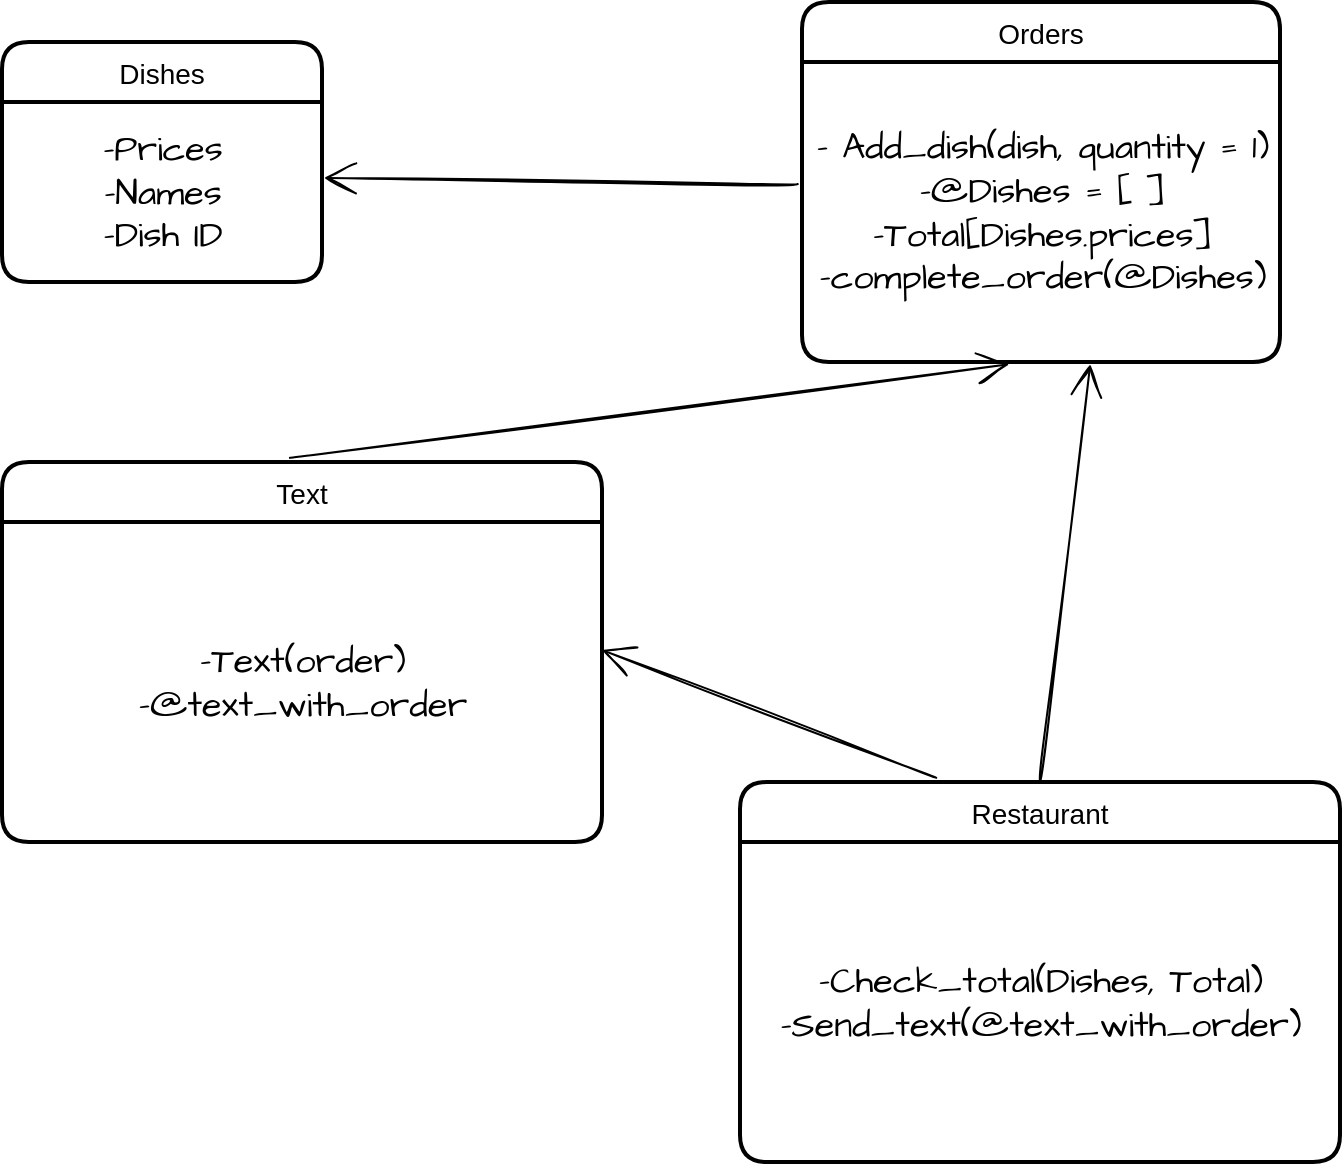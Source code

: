 <mxfile version="15.3.5" type="github"><diagram id="7goNbdXUd2WCJwzhgK1Z" name="Page-1"><mxGraphModel dx="1113" dy="1164" grid="1" gridSize="10" guides="1" tooltips="1" connect="1" arrows="1" fold="1" page="1" pageScale="1" pageWidth="827" pageHeight="1169" math="0" shadow="0"><root><mxCell id="0"/><mxCell id="1" parent="0"/><mxCell id="PWlcWitjziCFwbdDP-pY-1" value="Orders" style="swimlane;childLayout=stackLayout;horizontal=1;startSize=30;horizontalStack=0;rounded=1;fontSize=14;fontStyle=0;strokeWidth=2;resizeParent=0;resizeLast=1;shadow=0;dashed=0;align=center;hachureGap=4;pointerEvents=0;" parent="1" vertex="1"><mxGeometry x="460" y="120" width="239" height="180" as="geometry"/></mxCell><mxCell id="JLCvKj9RbaMuWFraMXtx-5" value="- Add_dish(dish, quantity = 1)&lt;br&gt;-@Dishes = [ ]&lt;br&gt;-Total[Dishes.prices]&lt;br&gt;-complete_order(@Dishes)" style="text;html=1;align=center;verticalAlign=middle;resizable=0;points=[];autosize=1;strokeColor=none;fillColor=none;sketch=1;hachureGap=4;pointerEvents=0;fontFamily=Architects Daughter;fontSource=https%3A%2F%2Ffonts.googleapis.com%2Fcss%3Ffamily%3DArchitects%2BDaughter;fontSize=18;" vertex="1" parent="PWlcWitjziCFwbdDP-pY-1"><mxGeometry y="30" width="239" height="150" as="geometry"/></mxCell><mxCell id="PWlcWitjziCFwbdDP-pY-3" value="Dishes" style="swimlane;childLayout=stackLayout;horizontal=1;startSize=30;horizontalStack=0;rounded=1;fontSize=14;fontStyle=0;strokeWidth=2;resizeParent=0;resizeLast=1;shadow=0;dashed=0;align=center;hachureGap=4;pointerEvents=0;" parent="1" vertex="1"><mxGeometry x="60" y="140" width="160" height="120" as="geometry"/></mxCell><mxCell id="JLCvKj9RbaMuWFraMXtx-3" value="-Prices&lt;br&gt;-Names&lt;br&gt;-Dish ID" style="text;html=1;align=center;verticalAlign=middle;resizable=0;points=[];autosize=1;strokeColor=none;fillColor=none;sketch=1;hachureGap=4;pointerEvents=0;fontFamily=Architects Daughter;fontSource=https%3A%2F%2Ffonts.googleapis.com%2Fcss%3Ffamily%3DArchitects%2BDaughter;fontSize=18;" vertex="1" parent="PWlcWitjziCFwbdDP-pY-3"><mxGeometry y="30" width="160" height="90" as="geometry"/></mxCell><mxCell id="JLCvKj9RbaMuWFraMXtx-1" value="Text" style="swimlane;childLayout=stackLayout;horizontal=1;startSize=30;horizontalStack=0;rounded=1;fontSize=14;fontStyle=0;strokeWidth=2;resizeParent=0;resizeLast=1;shadow=0;dashed=0;align=center;hachureGap=4;pointerEvents=0;" vertex="1" parent="1"><mxGeometry x="60" y="350" width="300" height="190" as="geometry"/></mxCell><mxCell id="JLCvKj9RbaMuWFraMXtx-4" value="-Text(order)&lt;br&gt;-@text_with_order&lt;br&gt;" style="text;html=1;align=center;verticalAlign=middle;resizable=0;points=[];autosize=1;strokeColor=none;sketch=1;hachureGap=4;pointerEvents=0;fontFamily=Architects Daughter;fontSource=https%3A%2F%2Ffonts.googleapis.com%2Fcss%3Ffamily%3DArchitects%2BDaughter;fontSize=18;" vertex="1" parent="JLCvKj9RbaMuWFraMXtx-1"><mxGeometry y="30" width="300" height="160" as="geometry"/></mxCell><mxCell id="JLCvKj9RbaMuWFraMXtx-14" value="" style="edgeStyle=none;orthogonalLoop=1;jettySize=auto;html=1;endArrow=open;sourcePerimeterSpacing=8;targetPerimeterSpacing=8;fontSize=16;sketch=1;curved=1;rounded=0;fontFamily=Architects Daughter;fontSource=https%3A%2F%2Ffonts.googleapis.com%2Fcss%3Ffamily%3DArchitects%2BDaughter;startSize=14;endSize=14;entryX=1.006;entryY=0.422;entryDx=0;entryDy=0;entryPerimeter=0;exitX=-0.009;exitY=0.407;exitDx=0;exitDy=0;exitPerimeter=0;" edge="1" parent="1" source="JLCvKj9RbaMuWFraMXtx-5" target="JLCvKj9RbaMuWFraMXtx-3"><mxGeometry width="120" relative="1" as="geometry"><mxPoint x="320" y="209.5" as="sourcePoint"/><mxPoint x="440" y="209.5" as="targetPoint"/><Array as="points"/></mxGeometry></mxCell><mxCell id="JLCvKj9RbaMuWFraMXtx-15" value="" style="edgeStyle=none;orthogonalLoop=1;jettySize=auto;html=1;endArrow=open;sourcePerimeterSpacing=8;targetPerimeterSpacing=8;fontSize=16;sketch=1;curved=1;rounded=0;fontFamily=Architects Daughter;fontSource=https%3A%2F%2Ffonts.googleapis.com%2Fcss%3Ffamily%3DArchitects%2BDaughter;startSize=14;endSize=14;exitX=0.48;exitY=-0.011;exitDx=0;exitDy=0;exitPerimeter=0;entryX=0.434;entryY=1.007;entryDx=0;entryDy=0;entryPerimeter=0;" edge="1" parent="1" source="JLCvKj9RbaMuWFraMXtx-1" target="JLCvKj9RbaMuWFraMXtx-5"><mxGeometry width="120" relative="1" as="geometry"><mxPoint x="290" y="330" as="sourcePoint"/><mxPoint x="470" y="300" as="targetPoint"/><Array as="points"/></mxGeometry></mxCell><mxCell id="JLCvKj9RbaMuWFraMXtx-16" value="Restaurant" style="swimlane;childLayout=stackLayout;horizontal=1;startSize=30;horizontalStack=0;rounded=1;fontSize=14;fontStyle=0;strokeWidth=2;resizeParent=0;resizeLast=1;shadow=0;dashed=0;align=center;hachureGap=4;pointerEvents=0;" vertex="1" parent="1"><mxGeometry x="429" y="510" width="300" height="190" as="geometry"/></mxCell><mxCell id="JLCvKj9RbaMuWFraMXtx-17" value="-Check_total(Dishes, Total)&lt;br&gt;-Send_text(@text_with_order)" style="text;html=1;align=center;verticalAlign=middle;resizable=0;points=[];autosize=1;strokeColor=none;sketch=1;hachureGap=4;pointerEvents=0;fontFamily=Architects Daughter;fontSource=https://fonts.googleapis.com/css?family=Architects+Daughter;fontSize=18;" vertex="1" parent="JLCvKj9RbaMuWFraMXtx-16"><mxGeometry y="30" width="300" height="160" as="geometry"/></mxCell><mxCell id="JLCvKj9RbaMuWFraMXtx-18" value="" style="edgeStyle=none;orthogonalLoop=1;jettySize=auto;html=1;endArrow=open;sourcePerimeterSpacing=8;targetPerimeterSpacing=8;fontSize=16;sketch=1;curved=1;rounded=0;fontFamily=Architects Daughter;fontSource=https%3A%2F%2Ffonts.googleapis.com%2Fcss%3Ffamily%3DArchitects%2BDaughter;startSize=14;endSize=14;exitX=0.327;exitY=-0.011;exitDx=0;exitDy=0;exitPerimeter=0;entryX=1;entryY=0.4;entryDx=0;entryDy=0;entryPerimeter=0;" edge="1" parent="1" source="JLCvKj9RbaMuWFraMXtx-16" target="JLCvKj9RbaMuWFraMXtx-4"><mxGeometry width="120" relative="1" as="geometry"><mxPoint x="400" y="430" as="sourcePoint"/><mxPoint x="520" y="430" as="targetPoint"/><Array as="points"/></mxGeometry></mxCell><mxCell id="JLCvKj9RbaMuWFraMXtx-19" value="" style="edgeStyle=none;orthogonalLoop=1;jettySize=auto;html=1;endArrow=open;sourcePerimeterSpacing=8;targetPerimeterSpacing=8;fontSize=16;sketch=1;curved=1;rounded=0;fontFamily=Architects Daughter;fontSource=https%3A%2F%2Ffonts.googleapis.com%2Fcss%3Ffamily%3DArchitects%2BDaughter;startSize=14;endSize=14;exitX=0.5;exitY=0;exitDx=0;exitDy=0;entryX=0.603;entryY=1.007;entryDx=0;entryDy=0;entryPerimeter=0;" edge="1" parent="1" source="JLCvKj9RbaMuWFraMXtx-16" target="JLCvKj9RbaMuWFraMXtx-5"><mxGeometry width="120" relative="1" as="geometry"><mxPoint x="560" y="420" as="sourcePoint"/><mxPoint x="680" y="420" as="targetPoint"/><Array as="points"/></mxGeometry></mxCell></root></mxGraphModel></diagram></mxfile>